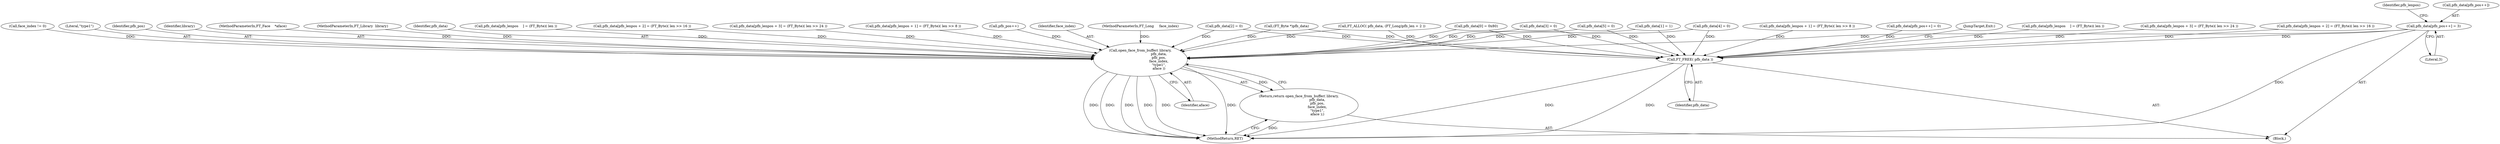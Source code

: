 digraph "0_savannah_b2ea64bcc6c385a8e8318f9c759450a07df58b6d@array" {
"1000441" [label="(Call,pfb_data[pfb_pos++] = 3)"];
"1000497" [label="(Call,open_face_from_buffer( library,\n                                  pfb_data,\n                                  pfb_pos,\n                                  face_index,\n                                  \"type1\",\n                                  aface ))"];
"1000496" [label="(Return,return open_face_from_buffer( library,\n                                  pfb_data,\n                                  pfb_pos,\n                                  face_index,\n                                  \"type1\",\n                                  aface );)"];
"1000505" [label="(Call,FT_FREE( pfb_data ))"];
"1000334" [label="(Call,pfb_data[pfb_lenpos + 3] = (FT_Byte)( len >> 24 ))"];
"1000441" [label="(Call,pfb_data[pfb_pos++] = 3)"];
"1000500" [label="(Identifier,pfb_pos)"];
"1000217" [label="(Call,pfb_data[5] = 0)"];
"1000498" [label="(Identifier,library)"];
"1000463" [label="(Call,pfb_data[pfb_lenpos + 1] = (FT_Byte)( len >> 8 ))"];
"1000510" [label="(MethodReturn,RET)"];
"1000207" [label="(Call,pfb_data[3] = 0)"];
"1000323" [label="(Call,pfb_data[pfb_lenpos + 2] = (FT_Byte)( len >> 16 ))"];
"1000114" [label="(MethodParameterIn,FT_Long     face_index)"];
"1000202" [label="(Call,pfb_data[2] = 0)"];
"1000212" [label="(Call,pfb_data[4] = 0)"];
"1000312" [label="(Call,pfb_data[pfb_lenpos + 1] = (FT_Byte)( len >> 8 ))"];
"1000115" [label="(MethodParameterIn,FT_Face    *aface)"];
"1000450" [label="(Identifier,pfb_lenpos)"];
"1000404" [label="(Call,pfb_data[pfb_pos++] = 0)"];
"1000446" [label="(Literal,3)"];
"1000503" [label="(Identifier,aface)"];
"1000442" [label="(Call,pfb_data[pfb_pos++])"];
"1000496" [label="(Return,return open_face_from_buffer( library,\n                                  pfb_data,\n                                  pfb_pos,\n                                  face_index,\n                                  \"type1\",\n                                  aface );)"];
"1000110" [label="(MethodParameterIn,FT_Library  library)"];
"1000499" [label="(Identifier,pfb_data)"];
"1000456" [label="(Call,pfb_data[pfb_lenpos    ] = (FT_Byte)( len ))"];
"1000497" [label="(Call,open_face_from_buffer( library,\n                                  pfb_data,\n                                  pfb_pos,\n                                  face_index,\n                                  \"type1\",\n                                  aface ))"];
"1000474" [label="(Call,pfb_data[pfb_lenpos + 2] = (FT_Byte)( len >> 16 ))"];
"1000485" [label="(Call,pfb_data[pfb_lenpos + 3] = (FT_Byte)( len >> 24 ))"];
"1000116" [label="(Block,)"];
"1000415" [label="(Call,(FT_Byte *)pfb_data)"];
"1000184" [label="(Call,FT_ALLOC( pfb_data, (FT_Long)pfb_len + 2 ))"];
"1000192" [label="(Call,pfb_data[0] = 0x80)"];
"1000444" [label="(Call,pfb_pos++)"];
"1000506" [label="(Identifier,pfb_data)"];
"1000507" [label="(JumpTarget,Exit:)"];
"1000501" [label="(Identifier,face_index)"];
"1000197" [label="(Call,pfb_data[1] = 1)"];
"1000146" [label="(Call,face_index != 0)"];
"1000305" [label="(Call,pfb_data[pfb_lenpos    ] = (FT_Byte)( len ))"];
"1000505" [label="(Call,FT_FREE( pfb_data ))"];
"1000502" [label="(Literal,\"type1\")"];
"1000441" -> "1000116"  [label="AST: "];
"1000441" -> "1000446"  [label="CFG: "];
"1000442" -> "1000441"  [label="AST: "];
"1000446" -> "1000441"  [label="AST: "];
"1000450" -> "1000441"  [label="CFG: "];
"1000441" -> "1000510"  [label="DDG: "];
"1000441" -> "1000497"  [label="DDG: "];
"1000441" -> "1000505"  [label="DDG: "];
"1000497" -> "1000496"  [label="AST: "];
"1000497" -> "1000503"  [label="CFG: "];
"1000498" -> "1000497"  [label="AST: "];
"1000499" -> "1000497"  [label="AST: "];
"1000500" -> "1000497"  [label="AST: "];
"1000501" -> "1000497"  [label="AST: "];
"1000502" -> "1000497"  [label="AST: "];
"1000503" -> "1000497"  [label="AST: "];
"1000496" -> "1000497"  [label="CFG: "];
"1000497" -> "1000510"  [label="DDG: "];
"1000497" -> "1000510"  [label="DDG: "];
"1000497" -> "1000510"  [label="DDG: "];
"1000497" -> "1000510"  [label="DDG: "];
"1000497" -> "1000510"  [label="DDG: "];
"1000497" -> "1000510"  [label="DDG: "];
"1000497" -> "1000496"  [label="DDG: "];
"1000110" -> "1000497"  [label="DDG: "];
"1000184" -> "1000497"  [label="DDG: "];
"1000456" -> "1000497"  [label="DDG: "];
"1000207" -> "1000497"  [label="DDG: "];
"1000474" -> "1000497"  [label="DDG: "];
"1000463" -> "1000497"  [label="DDG: "];
"1000197" -> "1000497"  [label="DDG: "];
"1000485" -> "1000497"  [label="DDG: "];
"1000217" -> "1000497"  [label="DDG: "];
"1000202" -> "1000497"  [label="DDG: "];
"1000212" -> "1000497"  [label="DDG: "];
"1000192" -> "1000497"  [label="DDG: "];
"1000415" -> "1000497"  [label="DDG: "];
"1000444" -> "1000497"  [label="DDG: "];
"1000146" -> "1000497"  [label="DDG: "];
"1000114" -> "1000497"  [label="DDG: "];
"1000115" -> "1000497"  [label="DDG: "];
"1000496" -> "1000116"  [label="AST: "];
"1000510" -> "1000496"  [label="CFG: "];
"1000496" -> "1000510"  [label="DDG: "];
"1000505" -> "1000116"  [label="AST: "];
"1000505" -> "1000506"  [label="CFG: "];
"1000506" -> "1000505"  [label="AST: "];
"1000507" -> "1000505"  [label="CFG: "];
"1000505" -> "1000510"  [label="DDG: "];
"1000505" -> "1000510"  [label="DDG: "];
"1000404" -> "1000505"  [label="DDG: "];
"1000184" -> "1000505"  [label="DDG: "];
"1000312" -> "1000505"  [label="DDG: "];
"1000323" -> "1000505"  [label="DDG: "];
"1000334" -> "1000505"  [label="DDG: "];
"1000197" -> "1000505"  [label="DDG: "];
"1000217" -> "1000505"  [label="DDG: "];
"1000202" -> "1000505"  [label="DDG: "];
"1000207" -> "1000505"  [label="DDG: "];
"1000305" -> "1000505"  [label="DDG: "];
"1000212" -> "1000505"  [label="DDG: "];
"1000192" -> "1000505"  [label="DDG: "];
"1000415" -> "1000505"  [label="DDG: "];
}
